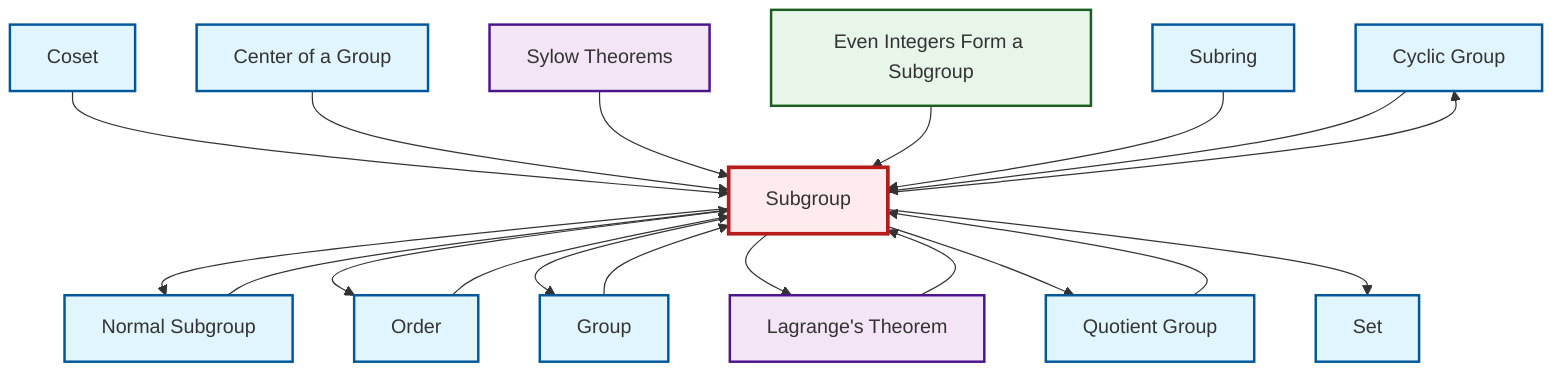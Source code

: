 graph TD
    classDef definition fill:#e1f5fe,stroke:#01579b,stroke-width:2px
    classDef theorem fill:#f3e5f5,stroke:#4a148c,stroke-width:2px
    classDef axiom fill:#fff3e0,stroke:#e65100,stroke-width:2px
    classDef example fill:#e8f5e9,stroke:#1b5e20,stroke-width:2px
    classDef current fill:#ffebee,stroke:#b71c1c,stroke-width:3px
    def-cyclic-group["Cyclic Group"]:::definition
    def-group["Group"]:::definition
    def-order["Order"]:::definition
    def-normal-subgroup["Normal Subgroup"]:::definition
    ex-even-integers-subgroup["Even Integers Form a Subgroup"]:::example
    thm-lagrange["Lagrange's Theorem"]:::theorem
    thm-sylow["Sylow Theorems"]:::theorem
    def-subring["Subring"]:::definition
    def-set["Set"]:::definition
    def-subgroup["Subgroup"]:::definition
    def-coset["Coset"]:::definition
    def-quotient-group["Quotient Group"]:::definition
    def-center-of-group["Center of a Group"]:::definition
    def-coset --> def-subgroup
    def-subgroup --> def-cyclic-group
    def-center-of-group --> def-subgroup
    def-group --> def-subgroup
    def-order --> def-subgroup
    def-subgroup --> def-normal-subgroup
    thm-sylow --> def-subgroup
    ex-even-integers-subgroup --> def-subgroup
    def-normal-subgroup --> def-subgroup
    def-subgroup --> def-order
    def-subring --> def-subgroup
    thm-lagrange --> def-subgroup
    def-subgroup --> def-group
    def-subgroup --> thm-lagrange
    def-quotient-group --> def-subgroup
    def-cyclic-group --> def-subgroup
    def-subgroup --> def-quotient-group
    def-subgroup --> def-set
    class def-subgroup current
